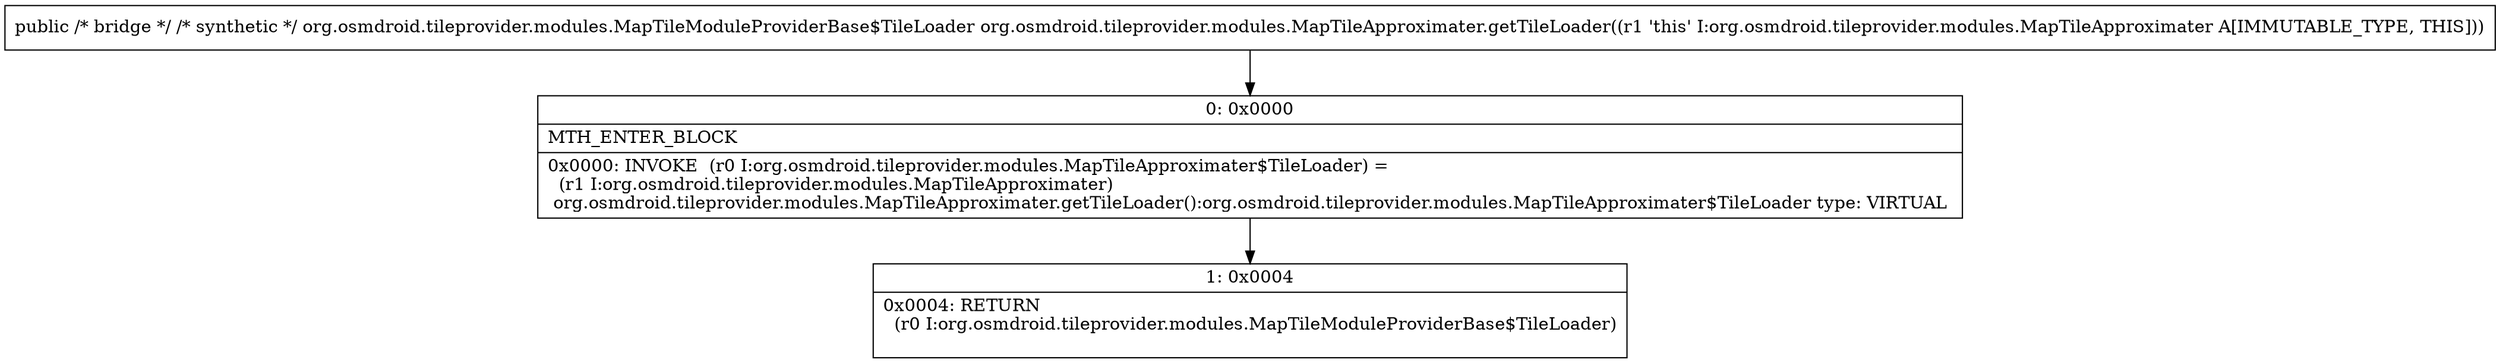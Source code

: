 digraph "CFG fororg.osmdroid.tileprovider.modules.MapTileApproximater.getTileLoader()Lorg\/osmdroid\/tileprovider\/modules\/MapTileModuleProviderBase$TileLoader;" {
Node_0 [shape=record,label="{0\:\ 0x0000|MTH_ENTER_BLOCK\l|0x0000: INVOKE  (r0 I:org.osmdroid.tileprovider.modules.MapTileApproximater$TileLoader) = \l  (r1 I:org.osmdroid.tileprovider.modules.MapTileApproximater)\l org.osmdroid.tileprovider.modules.MapTileApproximater.getTileLoader():org.osmdroid.tileprovider.modules.MapTileApproximater$TileLoader type: VIRTUAL \l}"];
Node_1 [shape=record,label="{1\:\ 0x0004|0x0004: RETURN  \l  (r0 I:org.osmdroid.tileprovider.modules.MapTileModuleProviderBase$TileLoader)\l \l}"];
MethodNode[shape=record,label="{public \/* bridge *\/ \/* synthetic *\/ org.osmdroid.tileprovider.modules.MapTileModuleProviderBase$TileLoader org.osmdroid.tileprovider.modules.MapTileApproximater.getTileLoader((r1 'this' I:org.osmdroid.tileprovider.modules.MapTileApproximater A[IMMUTABLE_TYPE, THIS])) }"];
MethodNode -> Node_0;
Node_0 -> Node_1;
}

